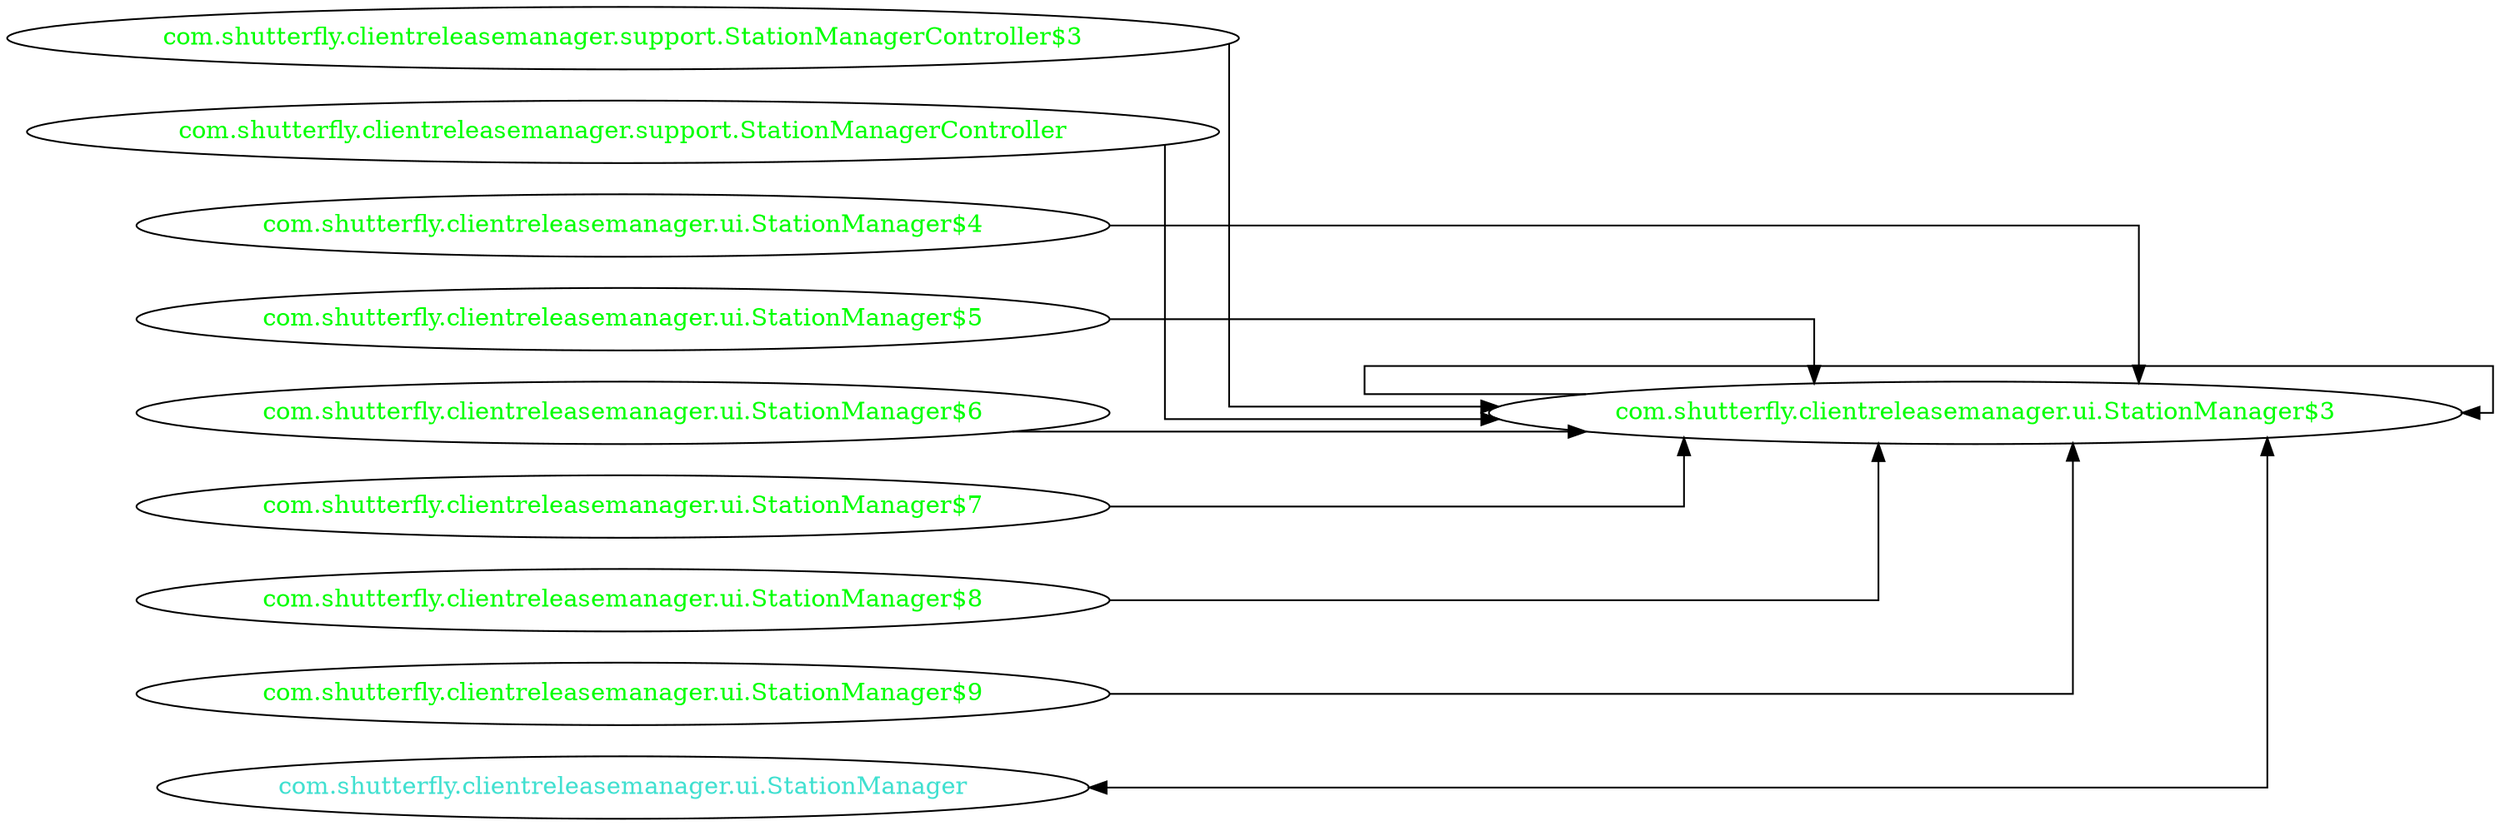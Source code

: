 digraph dependencyGraph {
 concentrate=true;
 ranksep="2.0";
 rankdir="LR"; 
 splines="ortho";
"com.shutterfly.clientreleasemanager.ui.StationManager$3" [fontcolor="red"];
"com.shutterfly.clientreleasemanager.support.StationManagerController$3" [ fontcolor="green" ];
"com.shutterfly.clientreleasemanager.support.StationManagerController$3"->"com.shutterfly.clientreleasemanager.ui.StationManager$3";
"com.shutterfly.clientreleasemanager.support.StationManagerController" [ fontcolor="green" ];
"com.shutterfly.clientreleasemanager.support.StationManagerController"->"com.shutterfly.clientreleasemanager.ui.StationManager$3";
"com.shutterfly.clientreleasemanager.ui.StationManager$3" [ fontcolor="green" ];
"com.shutterfly.clientreleasemanager.ui.StationManager$3"->"com.shutterfly.clientreleasemanager.ui.StationManager$3";
"com.shutterfly.clientreleasemanager.ui.StationManager$4" [ fontcolor="green" ];
"com.shutterfly.clientreleasemanager.ui.StationManager$4"->"com.shutterfly.clientreleasemanager.ui.StationManager$3";
"com.shutterfly.clientreleasemanager.ui.StationManager$5" [ fontcolor="green" ];
"com.shutterfly.clientreleasemanager.ui.StationManager$5"->"com.shutterfly.clientreleasemanager.ui.StationManager$3";
"com.shutterfly.clientreleasemanager.ui.StationManager$6" [ fontcolor="green" ];
"com.shutterfly.clientreleasemanager.ui.StationManager$6"->"com.shutterfly.clientreleasemanager.ui.StationManager$3";
"com.shutterfly.clientreleasemanager.ui.StationManager$7" [ fontcolor="green" ];
"com.shutterfly.clientreleasemanager.ui.StationManager$7"->"com.shutterfly.clientreleasemanager.ui.StationManager$3";
"com.shutterfly.clientreleasemanager.ui.StationManager$8" [ fontcolor="green" ];
"com.shutterfly.clientreleasemanager.ui.StationManager$8"->"com.shutterfly.clientreleasemanager.ui.StationManager$3";
"com.shutterfly.clientreleasemanager.ui.StationManager$9" [ fontcolor="green" ];
"com.shutterfly.clientreleasemanager.ui.StationManager$9"->"com.shutterfly.clientreleasemanager.ui.StationManager$3";
"com.shutterfly.clientreleasemanager.ui.StationManager" [ fontcolor="turquoise" ];
"com.shutterfly.clientreleasemanager.ui.StationManager"->"com.shutterfly.clientreleasemanager.ui.StationManager$3" [dir=both];
}
